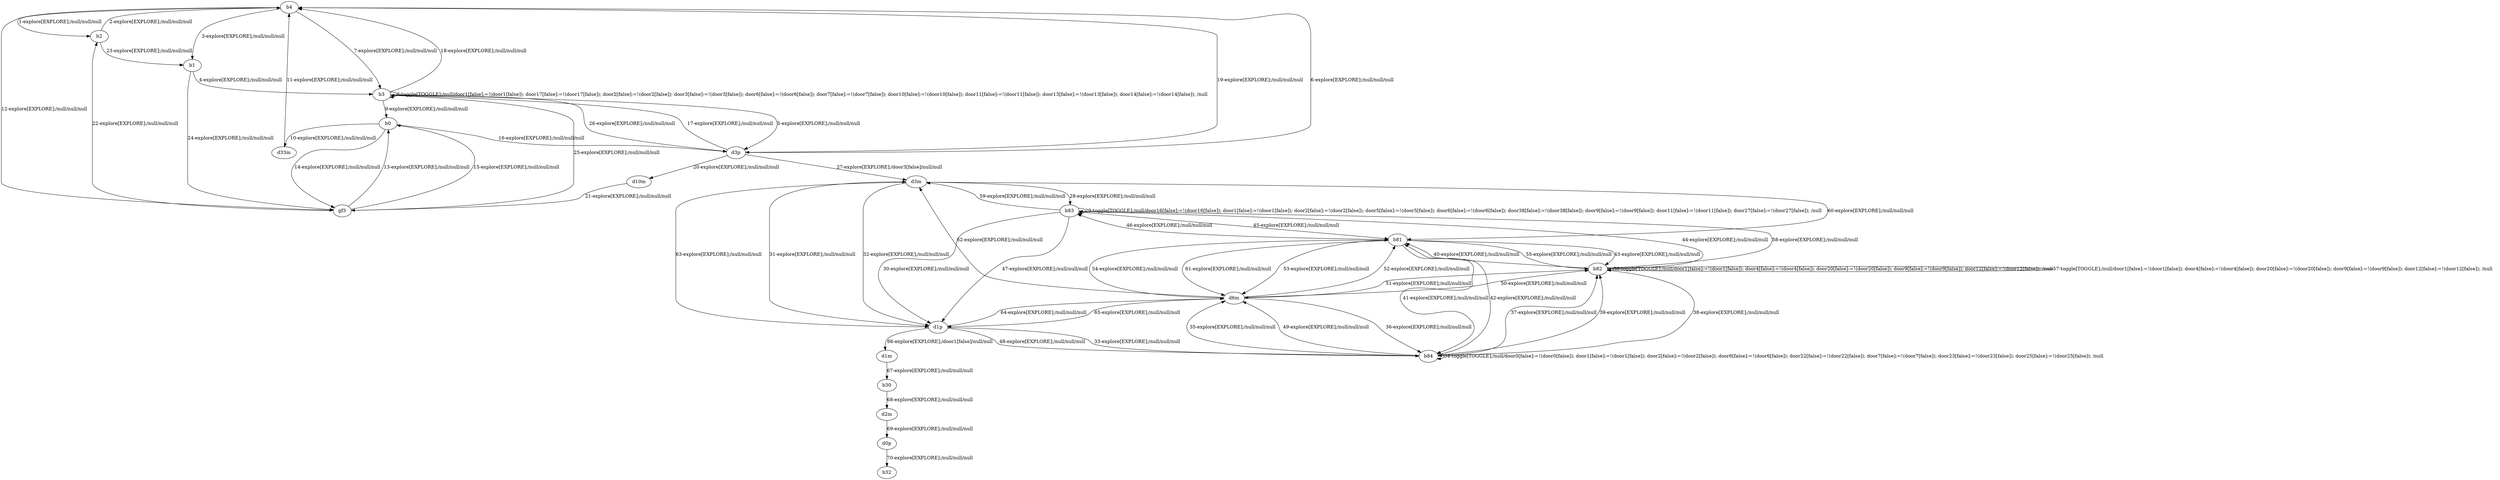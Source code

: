 # Total number of goals covered by this test: 1
# b30 --> d2m

digraph g {
"b4" -> "b2" [label = "1-explore[EXPLORE];/null/null/null"];
"b2" -> "b4" [label = "2-explore[EXPLORE];/null/null/null"];
"b4" -> "b1" [label = "3-explore[EXPLORE];/null/null/null"];
"b1" -> "b3" [label = "4-explore[EXPLORE];/null/null/null"];
"b3" -> "d3p" [label = "5-explore[EXPLORE];/null/null/null"];
"d3p" -> "b4" [label = "6-explore[EXPLORE];/null/null/null"];
"b4" -> "b3" [label = "7-explore[EXPLORE];/null/null/null"];
"b3" -> "b3" [label = "8-toggle[TOGGLE];/null/door1[false]:=!(door1[false]); door17[false]:=!(door17[false]); door2[false]:=!(door2[false]); door3[false]:=!(door3[false]); door6[false]:=!(door6[false]); door7[false]:=!(door7[false]); door10[false]:=!(door10[false]); door11[false]:=!(door11[false]); door13[false]:=!(door13[false]); door14[false]:=!(door14[false]); /null"];
"b3" -> "b0" [label = "9-explore[EXPLORE];/null/null/null"];
"b0" -> "d33m" [label = "10-explore[EXPLORE];/null/null/null"];
"d33m" -> "b4" [label = "11-explore[EXPLORE];/null/null/null"];
"b4" -> "gf3" [label = "12-explore[EXPLORE];/null/null/null"];
"gf3" -> "b0" [label = "13-explore[EXPLORE];/null/null/null"];
"b0" -> "gf3" [label = "14-explore[EXPLORE];/null/null/null"];
"gf3" -> "b0" [label = "15-explore[EXPLORE];/null/null/null"];
"b0" -> "d3p" [label = "16-explore[EXPLORE];/null/null/null"];
"d3p" -> "b3" [label = "17-explore[EXPLORE];/null/null/null"];
"b3" -> "b4" [label = "18-explore[EXPLORE];/null/null/null"];
"b4" -> "d3p" [label = "19-explore[EXPLORE];/null/null/null"];
"d3p" -> "d10m" [label = "20-explore[EXPLORE];/null/null/null"];
"d10m" -> "gf3" [label = "21-explore[EXPLORE];/null/null/null"];
"gf3" -> "b2" [label = "22-explore[EXPLORE];/null/null/null"];
"b2" -> "b1" [label = "23-explore[EXPLORE];/null/null/null"];
"b1" -> "gf3" [label = "24-explore[EXPLORE];/null/null/null"];
"gf3" -> "b3" [label = "25-explore[EXPLORE];/null/null/null"];
"b3" -> "d3p" [label = "26-explore[EXPLORE];/null/null/null"];
"d3p" -> "d3m" [label = "27-explore[EXPLORE];/door3[false]/null/null"];
"d3m" -> "b83" [label = "28-explore[EXPLORE];/null/null/null"];
"b83" -> "b83" [label = "29-toggle[TOGGLE];/null/door16[false]:=!(door16[false]); door1[false]:=!(door1[false]); door2[false]:=!(door2[false]); door5[false]:=!(door5[false]); door6[false]:=!(door6[false]); door38[false]:=!(door38[false]); door9[false]:=!(door9[false]); door11[false]:=!(door11[false]); door27[false]:=!(door27[false]); /null"];
"b83" -> "d1p" [label = "30-explore[EXPLORE];/null/null/null"];
"d1p" -> "d3m" [label = "31-explore[EXPLORE];/null/null/null"];
"d3m" -> "d1p" [label = "32-explore[EXPLORE];/null/null/null"];
"d1p" -> "b84" [label = "33-explore[EXPLORE];/null/null/null"];
"b84" -> "b84" [label = "34-toggle[TOGGLE];/null/door0[false]:=!(door0[false]); door1[false]:=!(door1[false]); door2[false]:=!(door2[false]); door6[false]:=!(door6[false]); door22[false]:=!(door22[false]); door7[false]:=!(door7[false]); door23[false]:=!(door23[false]); door25[false]:=!(door25[false]); /null"];
"b84" -> "d6m" [label = "35-explore[EXPLORE];/null/null/null"];
"d6m" -> "b84" [label = "36-explore[EXPLORE];/null/null/null"];
"b84" -> "b82" [label = "37-explore[EXPLORE];/null/null/null"];
"b82" -> "b84" [label = "38-explore[EXPLORE];/null/null/null"];
"b84" -> "b82" [label = "39-explore[EXPLORE];/null/null/null"];
"b82" -> "b81" [label = "40-explore[EXPLORE];/null/null/null"];
"b81" -> "b84" [label = "41-explore[EXPLORE];/null/null/null"];
"b84" -> "b81" [label = "42-explore[EXPLORE];/null/null/null"];
"b81" -> "b82" [label = "43-explore[EXPLORE];/null/null/null"];
"b82" -> "b83" [label = "44-explore[EXPLORE];/null/null/null"];
"b83" -> "b81" [label = "45-explore[EXPLORE];/null/null/null"];
"b81" -> "b83" [label = "46-explore[EXPLORE];/null/null/null"];
"b83" -> "d1p" [label = "47-explore[EXPLORE];/null/null/null"];
"d1p" -> "b84" [label = "48-explore[EXPLORE];/null/null/null"];
"b84" -> "d6m" [label = "49-explore[EXPLORE];/null/null/null"];
"d6m" -> "b82" [label = "50-explore[EXPLORE];/null/null/null"];
"b82" -> "d6m" [label = "51-explore[EXPLORE];/null/null/null"];
"d6m" -> "b81" [label = "52-explore[EXPLORE];/null/null/null"];
"b81" -> "d6m" [label = "53-explore[EXPLORE];/null/null/null"];
"d6m" -> "b81" [label = "54-explore[EXPLORE];/null/null/null"];
"b81" -> "b82" [label = "55-explore[EXPLORE];/null/null/null"];
"b82" -> "b82" [label = "56-toggle[TOGGLE];/null/door1[false]:=!(door1[false]); door4[false]:=!(door4[false]); door20[false]:=!(door20[false]); door9[false]:=!(door9[false]); door12[false]:=!(door12[false]); /null"];
"b82" -> "b82" [label = "57-toggle[TOGGLE];/null/door1[false]:=!(door1[false]); door4[false]:=!(door4[false]); door20[false]:=!(door20[false]); door9[false]:=!(door9[false]); door12[false]:=!(door12[false]); /null"];
"b82" -> "b83" [label = "58-explore[EXPLORE];/null/null/null"];
"b83" -> "d3m" [label = "59-explore[EXPLORE];/null/null/null"];
"d3m" -> "b81" [label = "60-explore[EXPLORE];/null/null/null"];
"b81" -> "d6m" [label = "61-explore[EXPLORE];/null/null/null"];
"d6m" -> "d3m" [label = "62-explore[EXPLORE];/null/null/null"];
"d3m" -> "d1p" [label = "63-explore[EXPLORE];/null/null/null"];
"d1p" -> "d6m" [label = "64-explore[EXPLORE];/null/null/null"];
"d6m" -> "d1p" [label = "65-explore[EXPLORE];/null/null/null"];
"d1p" -> "d1m" [label = "66-explore[EXPLORE];/door1[false]/null/null"];
"d1m" -> "b30" [label = "67-explore[EXPLORE];/null/null/null"];
"b30" -> "d2m" [label = "68-explore[EXPLORE];/null/null/null"];
"d2m" -> "d0p" [label = "69-explore[EXPLORE];/null/null/null"];
"d0p" -> "b32" [label = "70-explore[EXPLORE];/null/null/null"];
}